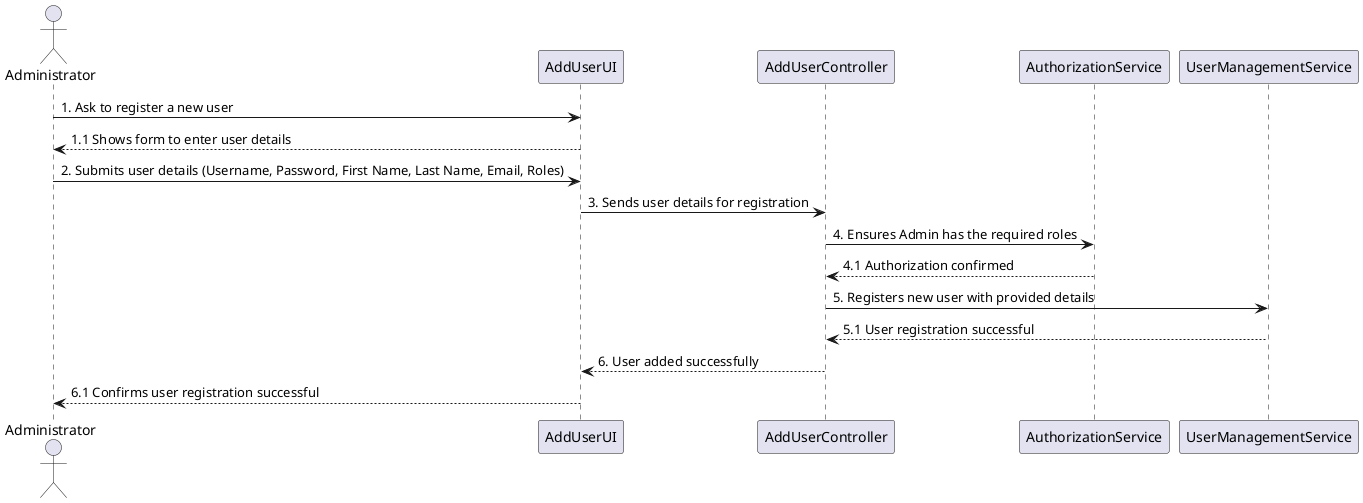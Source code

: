@startuml
actor Administrator
participant "AddUserUI" as UI
participant "AddUserController" as AC
participant "AuthorizationService" as AS
participant "UserManagementService" as UMS


Administrator -> UI: 1. Ask to register a new user


UI --> Administrator: 1.1 Shows form to enter user details


Administrator -> UI: 2. Submits user details (Username, Password, First Name, Last Name, Email, Roles)


UI -> AC: 3. Sends user details for registration


AC -> AS: 4. Ensures Admin has the required roles
AS --> AC: 4.1 Authorization confirmed


AC -> UMS: 5. Registers new user with provided details
UMS --> AC: 5.1 User registration successful


AC --> UI: 6. User added successfully
UI --> Administrator: 6.1 Confirms user registration successful

@enduml
